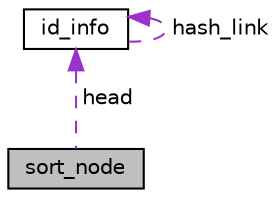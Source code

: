 digraph "sort_node"
{
  edge [fontname="Helvetica",fontsize="10",labelfontname="Helvetica",labelfontsize="10"];
  node [fontname="Helvetica",fontsize="10",shape=record];
  Node1 [label="sort_node",height=0.2,width=0.4,color="black", fillcolor="grey75", style="filled", fontcolor="black"];
  Node2 -> Node1 [dir="back",color="darkorchid3",fontsize="10",style="dashed",label=" head" ,fontname="Helvetica"];
  Node2 [label="id_info",height=0.2,width=0.4,color="black", fillcolor="white", style="filled",URL="$structid__info.html"];
  Node2 -> Node2 [dir="back",color="darkorchid3",fontsize="10",style="dashed",label=" hash_link" ,fontname="Helvetica"];
}
